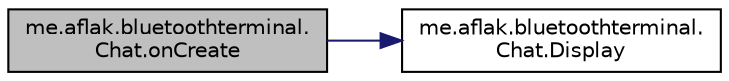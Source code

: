 digraph "me.aflak.bluetoothterminal.Chat.onCreate"
{
 // LATEX_PDF_SIZE
  edge [fontname="Helvetica",fontsize="10",labelfontname="Helvetica",labelfontsize="10"];
  node [fontname="Helvetica",fontsize="10",shape=record];
  rankdir="LR";
  Node1 [label="me.aflak.bluetoothterminal.\lChat.onCreate",height=0.2,width=0.4,color="black", fillcolor="grey75", style="filled", fontcolor="black",tooltip=" "];
  Node1 -> Node2 [color="midnightblue",fontsize="10",style="solid",fontname="Helvetica"];
  Node2 [label="me.aflak.bluetoothterminal.\lChat.Display",height=0.2,width=0.4,color="black", fillcolor="white", style="filled",URL="$classme_1_1aflak_1_1bluetoothterminal_1_1_chat.html#a12076cb25b2ad413c4f8207f5018eea9",tooltip=" "];
}
